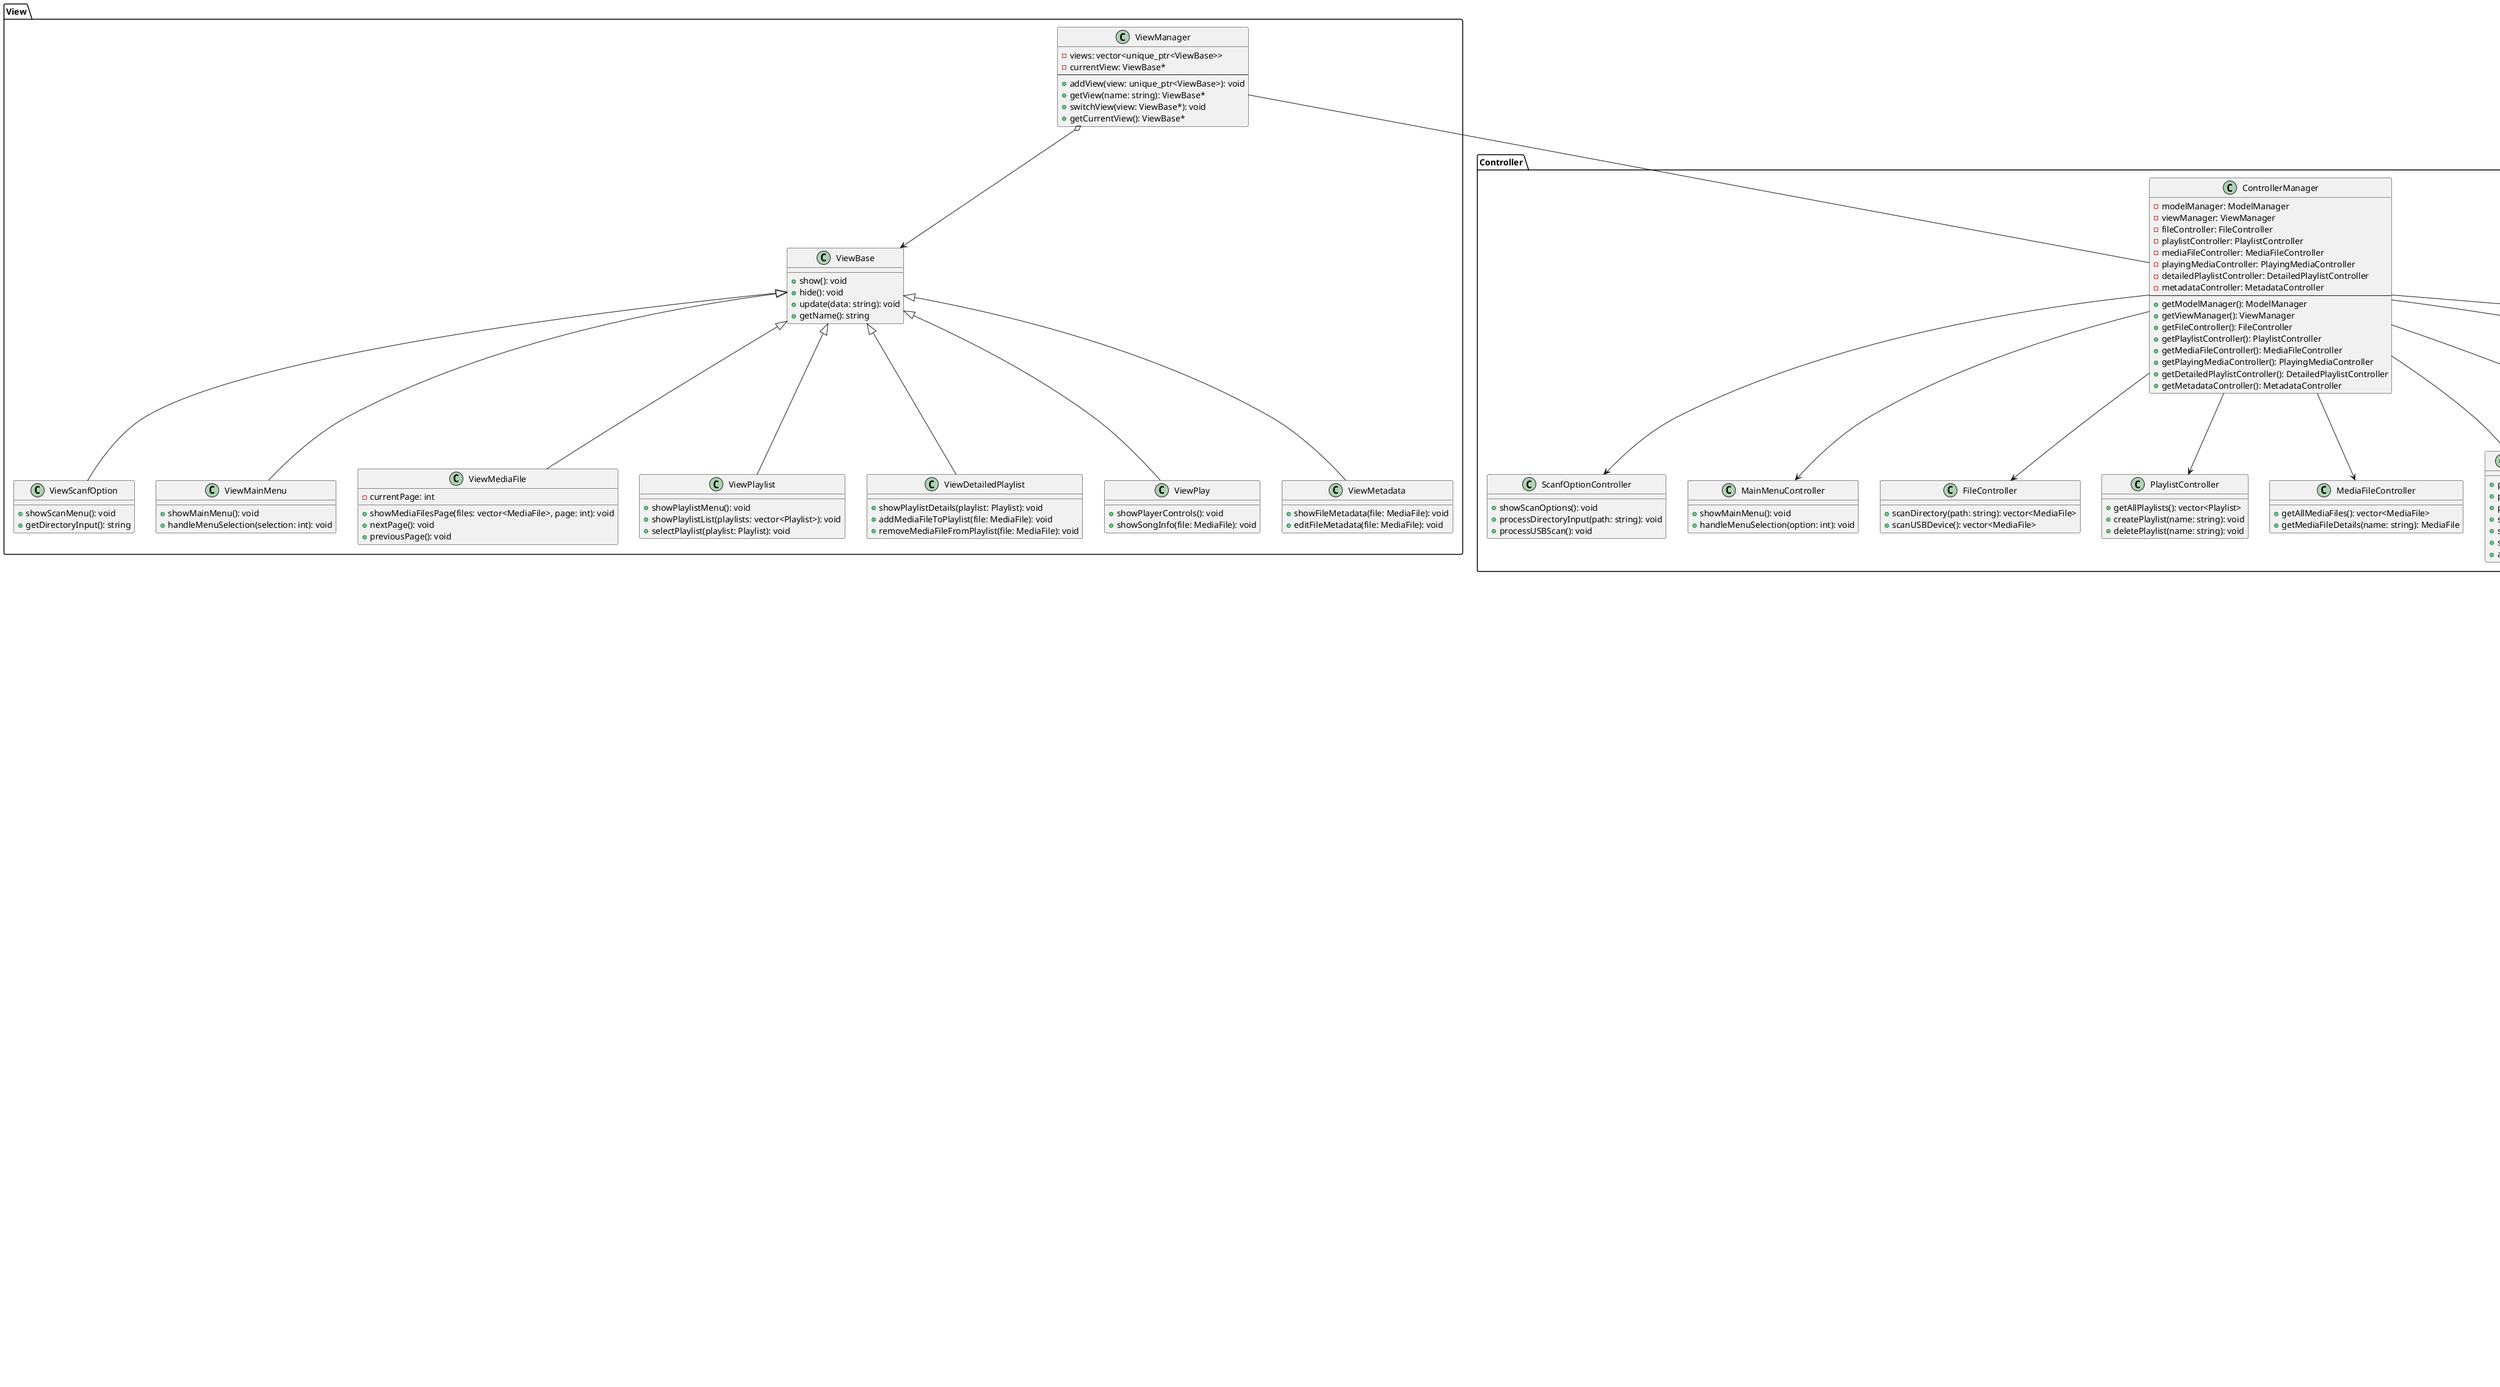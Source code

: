 @startuml classDiagram
package Model {
    class MediaFile {
        - name: string
        - path: string
        - type: string
        - metadata: Metadata

        + getName(): string
        + getPath(): string
        + getType(): string
        + getMetadata(): Metadata
        + setMetadata(metadata: Metadata): void
        + setType(type: string): void
    }

    class Playlist {
        - name: string
        - songs: vector<MediaFile>

        + getName(): string
        + getSongs(): vector<MediaFile>
        + addSong(song: MediaFile): void
        + removeSong(song: MediaFile): void
    }

    class MediaLibrary {
        - mediaFiles: vector<MediaFile>

        + getAllMediaFiles(): vector<MediaFile>
        + addMediaFile(file: MediaFile): void
        + removeMediaFile(file: MediaFile): void
        + getMediaFileByName(name: string): MediaFile
        + scanDirectory(path: string): void
        + scanUSBDevice(): void
    }

    class PlaylistLibrary {
        - playlists: vector<Playlist>

        + getAllPlaylists(): vector<Playlist>
        + addPlaylist(playlist: Playlist): void
        + removePlaylist(playlist: Playlist): void
        + getPlaylistByName(name: string): Playlist
    }

    class ModelManager {
        - mediaLibrary: MediaLibrary
        - playlistLibrary: PlaylistLibrary
        - playingMedia: PlayingMedia
        - deviceManager:DeviceManager

        + getMediaLibrary(): MediaLibrary
        + getPlaylistLibrary(): PlaylistLibrary
        + getPlayingMedia(): PlayingMedia
        + getDeviceManager(): DeviceManager
    }

    class PlayingMedia {
        - currentMediaFile: MediaFile*
        - currentTime: int
        - isPlaying: bool

        + getCurrentMediaFile(): MediaFile*
        + setCurrentMediaFile(mediaFile: MediaFile*): void
        + getCurrentTime(): int
        + setCurrentTime(time: int): void
        + getIsPlaying(): bool
        + setIsPlaying(playing: bool): void
        + play(): void
        + pause(): void
        + stop(): void
        + skiptoNext(): void
        + skiptoPrevious(): void
        + skipForward(seconds: int): void
        + skipBackward(seconds: int): void
    }

    class Metadata {
        - data: map<string, string>

        + getData(): map<string, string>
        + setData(data: map<string, string>): void
        + getValue(key: string): string
        + setValue(key: string, value: string): void
    }

    class DeviceManager {
        - volume: int
        - s32k144Connection: S32K144Interface*
        + setVolume(level: int)
        + getVolume(): int
        + updateDisplay(info: string)
    }

    ' Liên kết giữa các lớp
    ModelManager --> MediaLibrary
    ModelManager --> PlaylistLibrary
    ModelManager --> PlayingMedia
    ModelManager --> DeviceManager
    MediaLibrary o--> MediaFile
    PlaylistLibrary o--> Playlist
    Playlist o--> MediaFile
    MediaFile o--> Metadata
}

package Controller {
    class ScanfOptionController {
    + showScanOptions(): void
    + processDirectoryInput(path: string): void
    + processUSBScan(): void
    }

    class MainMenuController {
    + showMainMenu(): void
    + handleMenuSelection(option: int): void
    }

    class FileController {
        + scanDirectory(path: string): vector<MediaFile>
        + scanUSBDevice(): vector<MediaFile>
        
    }

    class PlaylistController {
        + getAllPlaylists(): vector<Playlist>
        + createPlaylist(name: string): void
        + deletePlaylist(name: string): void
    }

    class MediaFileController {
        + getAllMediaFiles(): vector<MediaFile>
        + getMediaFileDetails(name: string): MediaFile
    }

    class PlayingMediaController {
        + playMediaFile(file: MediaFile)
        + play(): void
        + pause(): void
        + stop(): void
        + skipToNext(): void
        + skipToPrevious(): void
        + adjustVolume(level: int): void
    }

    class DetailedPlaylistController {
        + getPlaylistDetails(playlistName: string): Playlist
        + addSongToPlaylist(playlistName: string, song: MediaFile): void
        + removeSongFromPlaylist(playlistName: string, song: MediaFile): void
    }

    class MetadataController {
        + getMediaFileMetadata(file: MediaFile): map<string, string>
        + updateMediaFileMetadata(file: MediaFile, metadata: map<string, string>): void
    }

    class ControllerManager {
        - modelManager: ModelManager
        - viewManager: ViewManager
        - fileController: FileController
        - playlistController: PlaylistController
        - mediaFileController: MediaFileController
        - playingMediaController: PlayingMediaController
        - detailedPlaylistController: DetailedPlaylistController
        - metadataController: MetadataController
        --
        + getModelManager(): ModelManager
        + getViewManager(): ViewManager
        + getFileController(): FileController
        + getPlaylistController(): PlaylistController
        + getMediaFileController(): MediaFileController
        + getPlayingMediaController(): PlayingMediaController
        + getDetailedPlaylistController(): DetailedPlaylistController
        + getMetadataController(): MetadataController
    }

    ' Liên kết giữa các Controller
    ControllerManager --> ScanfOptionController
    ControllerManager --> MainMenuController
    ControllerManager --> FileController
    ControllerManager --> PlaylistController
    ControllerManager --> MediaFileController
    ControllerManager --> PlayingMediaController
    ControllerManager --> DetailedPlaylistController
    ControllerManager --> MetadataController

}

package View {
    class ViewManager {
        - views: vector<unique_ptr<ViewBase>>
        - currentView: ViewBase*
        --
        + addView(view: unique_ptr<ViewBase>): void
        + getView(name: string): ViewBase*
        + switchView(view: ViewBase*): void
        + getCurrentView(): ViewBase*
    }

    class ViewBase {
        + show(): void
        + hide(): void
        + update(data: string): void
        + getName(): string
    }

    class ViewScanfOption {
        + showScanMenu(): void
        + getDirectoryInput(): string
    }

    class ViewMainMenu {
        + showMainMenu(): void
        + handleMenuSelection(selection: int): void
    }

    class ViewMediaFile {
        - currentPage: int
        + showMediaFilesPage(files: vector<MediaFile>, page: int): void
        + nextPage(): void
        + previousPage(): void
    }

    class ViewPlaylist {
        + showPlaylistMenu(): void
        + showPlaylistList(playlists: vector<Playlist>): void
        + selectPlaylist(playlist: Playlist): void
    }

    class ViewDetailedPlaylist {
        + showPlaylistDetails(playlist: Playlist): void
        + addMediaFileToPlaylist(file: MediaFile): void
        + removeMediaFileFromPlaylist(file: MediaFile): void
    }

    class ViewPlay {
        + showPlayerControls(): void
        + showSongInfo(file: MediaFile): void
    }

    class ViewMetadata {
        + showFileMetadata(file: MediaFile): void
        + editFileMetadata(file: MediaFile): void
    }

    ViewManager o--> ViewBase
    ViewBase <|-- ViewScanfOption
    ViewBase <|-- ViewMainMenu
    ViewBase <|-- ViewMediaFile
    ViewBase <|-- ViewPlaylist
    ViewBase <|-- ViewDetailedPlaylist
    ViewBase <|-- ViewPlay
    ViewBase <|-- ViewMetadata
}


package Hardware {
    class KL46ZBoard {
        - serialConnection: SerialPort*
        + connect()
        + disconnect()
        + readADC(): int
        + readButtons(): ButtonState
        + updateDisplay(text: string)
    }
}


enum ButtonType {
    PLAY_PAUSE
    NEXT
    PREVIOUS
    STOP
}

ViewManager -- ControllerManager
ControllerManager -- ModelManager
KL46ZBoard --> DeviceManager


DeviceManager --> ButtonType : handles >



@enduml